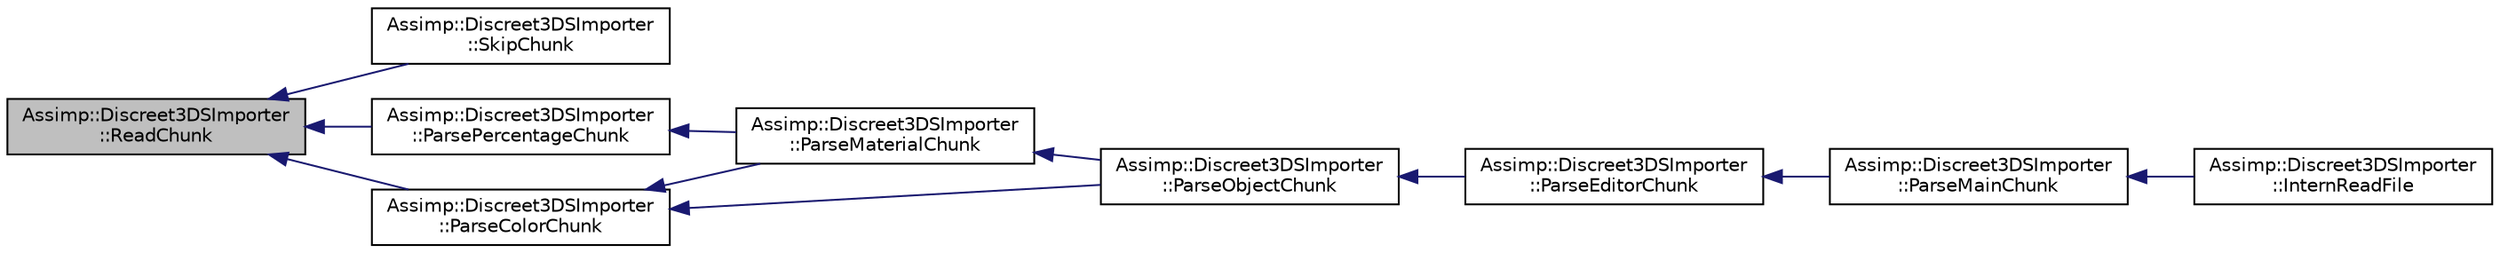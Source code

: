 digraph "Assimp::Discreet3DSImporter::ReadChunk"
{
  edge [fontname="Helvetica",fontsize="10",labelfontname="Helvetica",labelfontsize="10"];
  node [fontname="Helvetica",fontsize="10",shape=record];
  rankdir="LR";
  Node1 [label="Assimp::Discreet3DSImporter\l::ReadChunk",height=0.2,width=0.4,color="black", fillcolor="grey75", style="filled", fontcolor="black"];
  Node1 -> Node2 [dir="back",color="midnightblue",fontsize="10",style="solid",fontname="Helvetica"];
  Node2 [label="Assimp::Discreet3DSImporter\l::SkipChunk",height=0.2,width=0.4,color="black", fillcolor="white", style="filled",URL="$class_assimp_1_1_discreet3_d_s_importer.html#ae8ba3bb8337261d43e466eaf9300bc91"];
  Node1 -> Node3 [dir="back",color="midnightblue",fontsize="10",style="solid",fontname="Helvetica"];
  Node3 [label="Assimp::Discreet3DSImporter\l::ParsePercentageChunk",height=0.2,width=0.4,color="black", fillcolor="white", style="filled",URL="$class_assimp_1_1_discreet3_d_s_importer.html#aa6600a8ca104382d64c5ae6d15d7c43f"];
  Node3 -> Node4 [dir="back",color="midnightblue",fontsize="10",style="solid",fontname="Helvetica"];
  Node4 [label="Assimp::Discreet3DSImporter\l::ParseMaterialChunk",height=0.2,width=0.4,color="black", fillcolor="white", style="filled",URL="$class_assimp_1_1_discreet3_d_s_importer.html#a76d66329668485c4b83267a6bf13107e"];
  Node4 -> Node5 [dir="back",color="midnightblue",fontsize="10",style="solid",fontname="Helvetica"];
  Node5 [label="Assimp::Discreet3DSImporter\l::ParseObjectChunk",height=0.2,width=0.4,color="black", fillcolor="white", style="filled",URL="$class_assimp_1_1_discreet3_d_s_importer.html#aaa3cbae948bc9b29d2b9a9148cee56df"];
  Node5 -> Node6 [dir="back",color="midnightblue",fontsize="10",style="solid",fontname="Helvetica"];
  Node6 [label="Assimp::Discreet3DSImporter\l::ParseEditorChunk",height=0.2,width=0.4,color="black", fillcolor="white", style="filled",URL="$class_assimp_1_1_discreet3_d_s_importer.html#addcb60797b0e32d22344072686c689c5"];
  Node6 -> Node7 [dir="back",color="midnightblue",fontsize="10",style="solid",fontname="Helvetica"];
  Node7 [label="Assimp::Discreet3DSImporter\l::ParseMainChunk",height=0.2,width=0.4,color="black", fillcolor="white", style="filled",URL="$class_assimp_1_1_discreet3_d_s_importer.html#adbcf9fbe5c00a734e1939dbadd75604e"];
  Node7 -> Node8 [dir="back",color="midnightblue",fontsize="10",style="solid",fontname="Helvetica"];
  Node8 [label="Assimp::Discreet3DSImporter\l::InternReadFile",height=0.2,width=0.4,color="black", fillcolor="white", style="filled",URL="$class_assimp_1_1_discreet3_d_s_importer.html#abf7e6eb912d47870e4b3ceec16376a90"];
  Node1 -> Node9 [dir="back",color="midnightblue",fontsize="10",style="solid",fontname="Helvetica"];
  Node9 [label="Assimp::Discreet3DSImporter\l::ParseColorChunk",height=0.2,width=0.4,color="black", fillcolor="white", style="filled",URL="$class_assimp_1_1_discreet3_d_s_importer.html#a4867514c89575df1f0786b34ab48a716"];
  Node9 -> Node5 [dir="back",color="midnightblue",fontsize="10",style="solid",fontname="Helvetica"];
  Node9 -> Node4 [dir="back",color="midnightblue",fontsize="10",style="solid",fontname="Helvetica"];
}
